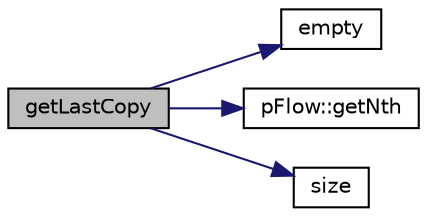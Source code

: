 digraph "getLastCopy"
{
 // LATEX_PDF_SIZE
  edge [fontname="Helvetica",fontsize="10",labelfontname="Helvetica",labelfontsize="10"];
  node [fontname="Helvetica",fontsize="10",shape=record];
  rankdir="LR";
  Node1 [label="getLastCopy",height=0.2,width=0.4,color="black", fillcolor="grey75", style="filled", fontcolor="black",tooltip=" "];
  Node1 -> Node2 [color="midnightblue",fontsize="10",style="solid",fontname="Helvetica"];
  Node2 [label="empty",height=0.2,width=0.4,color="black", fillcolor="white", style="filled",URL="$classpFlow_1_1scatteredFieldAccess.html#a43be5325ac00e9fa5e1157ad97bfcf7c",tooltip=" "];
  Node1 -> Node3 [color="midnightblue",fontsize="10",style="solid",fontname="Helvetica"];
  Node3 [label="pFlow::getNth",height=0.2,width=0.4,color="black", fillcolor="white", style="filled",URL="$namespacepFlow.html#a7d189862c168f6e0589abd4537619059",tooltip=" "];
  Node1 -> Node4 [color="midnightblue",fontsize="10",style="solid",fontname="Helvetica"];
  Node4 [label="size",height=0.2,width=0.4,color="black", fillcolor="white", style="filled",URL="$classpFlow_1_1scatteredFieldAccess.html#a29908231382cfa67191aec2c9f8bca23",tooltip=" "];
}

